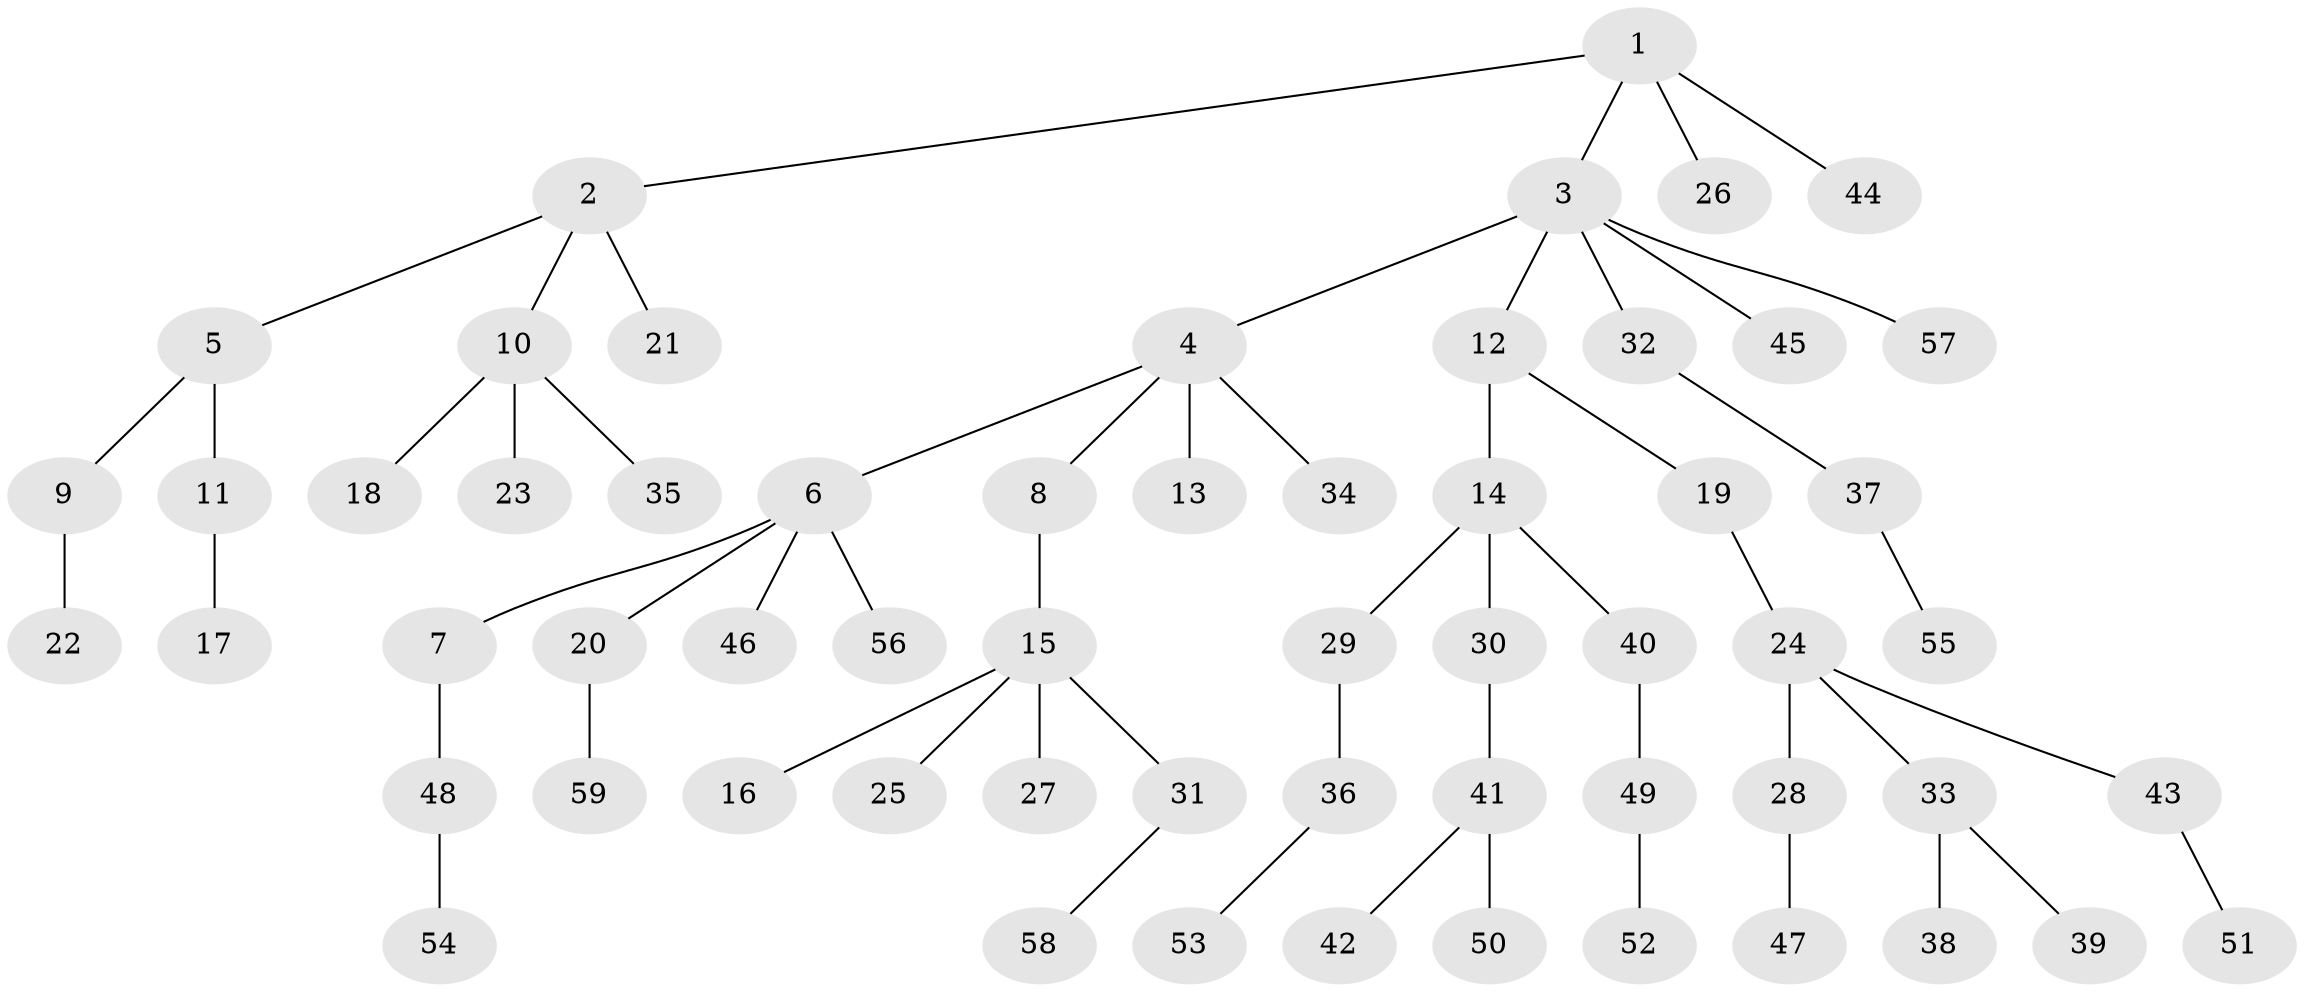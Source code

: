 // Generated by graph-tools (version 1.1) at 2025/26/03/09/25 03:26:32]
// undirected, 59 vertices, 58 edges
graph export_dot {
graph [start="1"]
  node [color=gray90,style=filled];
  1;
  2;
  3;
  4;
  5;
  6;
  7;
  8;
  9;
  10;
  11;
  12;
  13;
  14;
  15;
  16;
  17;
  18;
  19;
  20;
  21;
  22;
  23;
  24;
  25;
  26;
  27;
  28;
  29;
  30;
  31;
  32;
  33;
  34;
  35;
  36;
  37;
  38;
  39;
  40;
  41;
  42;
  43;
  44;
  45;
  46;
  47;
  48;
  49;
  50;
  51;
  52;
  53;
  54;
  55;
  56;
  57;
  58;
  59;
  1 -- 2;
  1 -- 3;
  1 -- 26;
  1 -- 44;
  2 -- 5;
  2 -- 10;
  2 -- 21;
  3 -- 4;
  3 -- 12;
  3 -- 32;
  3 -- 45;
  3 -- 57;
  4 -- 6;
  4 -- 8;
  4 -- 13;
  4 -- 34;
  5 -- 9;
  5 -- 11;
  6 -- 7;
  6 -- 20;
  6 -- 46;
  6 -- 56;
  7 -- 48;
  8 -- 15;
  9 -- 22;
  10 -- 18;
  10 -- 23;
  10 -- 35;
  11 -- 17;
  12 -- 14;
  12 -- 19;
  14 -- 29;
  14 -- 30;
  14 -- 40;
  15 -- 16;
  15 -- 25;
  15 -- 27;
  15 -- 31;
  19 -- 24;
  20 -- 59;
  24 -- 28;
  24 -- 33;
  24 -- 43;
  28 -- 47;
  29 -- 36;
  30 -- 41;
  31 -- 58;
  32 -- 37;
  33 -- 38;
  33 -- 39;
  36 -- 53;
  37 -- 55;
  40 -- 49;
  41 -- 42;
  41 -- 50;
  43 -- 51;
  48 -- 54;
  49 -- 52;
}
